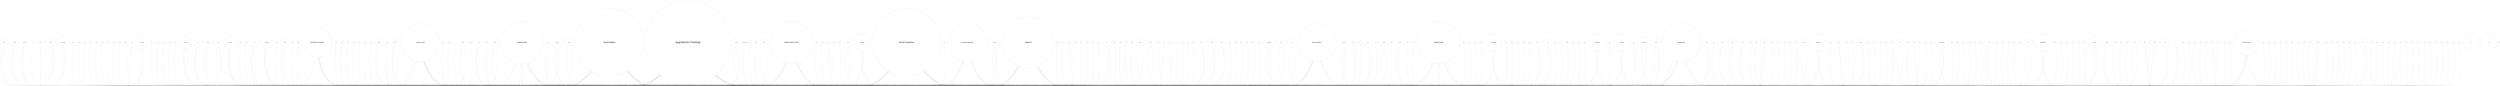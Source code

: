 digraph "Relation articles - requetes"{ graph [fontsize=80, nodesep=1.5, size="100,100"];
mirai botnet      [fixedsize=True,fontsize=12, height=15, width=15];
mirai malware      [fixedsize=True,fontsize=12, height=15, width=15];
IoT botnet      [fixedsize=True,fontsize=12, height=15, width=15];
IoT malware      [fixedsize=True,fontsize=12, height=15, width=15];
Aidra botnet      [fixedsize=True,fontsize=12, height=15, width=15];
Aidra malware      [fixedsize=True,fontsize=12, height=15, width=15];
amnesia botnet      [fixedsize=True,fontsize=12, height=15, width=15];
amnesia malware      [fixedsize=True,fontsize=12, height=15, width=15];
bashlite botnet      [fixedsize=True,fontsize=12, height=15, width=15];
bashlite malware      [fixedsize=True,fontsize=12, height=15, width=15];
carna botnet      [fixedsize=True,fontsize=12, height=15, width=15];
carna malware      [fixedsize=True,fontsize=12, height=15, width=15];
Darlloz botnet      [fixedsize=True,fontsize=12, height=15, width=15];
Darlloz malware      [fixedsize=True,fontsize=12, height=15, width=15];
elknot botnet      [fixedsize=True,fontsize=12, height=15, width=15];
elknot malware      [fixedsize=True,fontsize=12, height=15, width=15];
hajime botnet      [fixedsize=True,fontsize=12, height=15, width=15];
hajime malware      [fixedsize=True,fontsize=12, height=15, width=15];
hydra botnet      [fixedsize=True,fontsize=12, height=15, width=15];
hydra malware      [fixedsize=True,fontsize=12, height=15, width=15];
iotreaper botnet      [fixedsize=True,fontsize=12, height=15, width=15];
iotreaper malware      [fixedsize=True,fontsize=12, height=15, width=15];
luabot botnet      [fixedsize=True,fontsize=12, height=15, width=15];
luabot malware      [fixedsize=True,fontsize=12, height=15, width=15];
nyadrop botnet      [fixedsize=True,fontsize=12, height=15, width=15];
nyadrop malware      [fixedsize=True,fontsize=12, height=15, width=15];
persirai botnet      [fixedsize=True,fontsize=12, height=15, width=15];
persirai malware      [fixedsize=True,fontsize=12, height=15, width=15];
psyb0t botnet      [fixedsize=True,fontsize=12, height=15, width=15];
psyb0t malware      [fixedsize=True,fontsize=12, height=15, width=15];
qbot botnet      [fixedsize=True,fontsize=12, height=15, width=15];
qbot malware      [fixedsize=True,fontsize=12, height=15, width=15];
remaiten botnet      [fixedsize=True,fontsize=12, height=15, width=15];
remaiten malware      [fixedsize=True,fontsize=12, height=15, width=15];
satori botnet      [fixedsize=True,fontsize=12, height=15, width=15];
satori malware      [fixedsize=True,fontsize=12, height=15, width=15];
soho pharming botnet      [fixedsize=True,fontsize=12, height=15, width=15];
soho pharming malware      [fixedsize=True,fontsize=12, height=15, width=15];
spike botnet      [fixedsize=True,fontsize=12, height=15, width=15];
spike malware      [fixedsize=True,fontsize=12, height=15, width=15];
themoon botnet      [fixedsize=True,fontsize=12, height=15, width=15];
themoon malware      [fixedsize=True,fontsize=12, height=15, width=15];
tsunami botnet      [fixedsize=True,fontsize=12, height=15, width=15];
tsunami malware      [fixedsize=True,fontsize=12, height=15, width=15];
vpnfilter botnet      [fixedsize=True,fontsize=12, height=15, width=15];
vpnfilter malware      [fixedsize=True,fontsize=12, height=15, width=15];
wifatch botnet      [fixedsize=True,fontsize=12, height=15, width=15];
wifatch malware      [fixedsize=True,fontsize=12, height=15, width=15];
xorddos botnet      [fixedsize=True,fontsize=12, height=15, width=15];
xorddos malware      [fixedsize=True,fontsize=12, height=15, width=15];
kolias2017ddos      [fixedsize=True,fontsize=80, height=40, width=40];
antonakakis2017understanding      [fixedsize=True,fontsize=56, height=28, width=28];
jerkins2017motivating      [fixedsize=True,fontsize=24, height=12, width=12];
kambourakis2017mirai      [fixedsize=True,fontsize=80, height=40, width=40];
bertino2017botnets      [fixedsize=True,fontsize=24, height=12, width=12];
angrishi2017turning      [fixedsize=True,fontsize=160, height=80, width=80];
putman2018business      [fixedsize=True,fontsize=8, height=4, width=4];
prokofiev2018method      [fixedsize=True,fontsize=16, height=8, width=8];
sinanovic2017analysis      [fixedsize=True,fontsize=16, height=8, width=8];
de2018ddos      [fixedsize=True,fontsize=128, height=64, width=64];
su2018lightweight      [fixedsize=True,fontsize=24, height=12, width=12];
wang2017inside      [fixedsize=True,fontsize=72, height=36, width=36];
dulaunoy2017extended      [fixedsize=True,fontsize=8, height=4, width=4];
dessouky2017fat      [fixedsize=True,fontsize=8, height=4, width=4];
de2017analysis      [fixedsize=True,fontsize=128, height=64, width=64];
meidan2018n      [fixedsize=True,fontsize=16, height=8, width=8];
soltan2018blackiot      [fixedsize=True,fontsize=8, height=4, width=4];
pa2015iotpot      [fixedsize=True,fontsize=24, height=12, width=12];
gardner2017using      [fixedsize=True,fontsize=8, height=4, width=4];
zhang2014iot      [fixedsize=True,fontsize=16, height=8, width=8];
haddadpajouh2018deep      [fixedsize=True,fontsize=16, height=8, width=8];
pa2016iotpot      [fixedsize=True,fontsize=8, height=4, width=4];
jia2017contexlot      [fixedsize=True,fontsize=8, height=4, width=4];
ham2014linear      [fixedsize=True,fontsize=8, height=4, width=4];
vceleda2012flow      [fixedsize=True,fontsize=8, height=4, width=4];
sabanal2016thingbots      [fixedsize=True,fontsize=72, height=36, width=36];
bezerra2018one      [fixedsize=True,fontsize=32, height=16, width=16];
bezerra2019iotds      [fixedsize=True,fontsize=16, height=8, width=8];
vignau10      [fixedsize=True,fontsize=96, height=48, width=48];
buenodetecccao      [fixedsize=True,fontsize=8, height=4, width=4];
bezerra2018providing      [fixedsize=True,fontsize=16, height=8, width=8];
durumeric2014internet      [fixedsize=True,fontsize=8, height=4, width=4];
devicesinternet      [fixedsize=True,fontsize=8, height=4, width=4];
shobana2018iot      [fixedsize=True,fontsize=80, height=40, width=40];
dilauro2018wireless      [fixedsize=True,fontsize=8, height=4, width=4];
porwolikpokrovcila      [fixedsize=True,fontsize=16, height=8, width=8];
frank2017protecting      [fixedsize=True,fontsize=16, height=8, width=8];
frank2018protecting      [fixedsize=True,fontsize=16, height=8, width=8];
kedrowitsch2017first      [fixedsize=True,fontsize=8, height=4, width=4];
schiller2011botnets      [fixedsize=True,fontsize=16, height=8, width=8];
posadas2017after      [fixedsize=True,fontsize=8, height=4, width=4];
taurhoiotaalphanutauopioacutenulambdaoupsilon2018experimental      [fixedsize=True,fontsize=8, height=4, width=4];
kumar2019edima      [fixedsize=True,fontsize=72, height=36, width=36];
halfond2006preventing      [fixedsize=True,fontsize=8, height=4, width=4];
idika2007survey      [fixedsize=True,fontsize=16, height=8, width=8];
halfond2005amnesia      [fixedsize=True,fontsize=8, height=4, width=4];
witten2007malware      [fixedsize=True,fontsize=8, height=4, width=4];
fernando2013malware      [fixedsize=True,fontsize=8, height=4, width=4];
robiah2009new      [fixedsize=True,fontsize=8, height=4, width=4];
mncs2012malware      [fixedsize=True,fontsize=8, height=4, width=4];
marzano2018evolution      [fixedsize=True,fontsize=16, height=8, width=8];
bahcsi2018dimensionality      [fixedsize=True,fontsize=8, height=4, width=4];
marzano2018monitoramento      [fixedsize=True,fontsize=8, height=4, width=4];
dhayal2018botnet      [fixedsize=True,fontsize=8, height=4, width=4];
ceron2019improving      [fixedsize=True,fontsize=32, height=16, width=16];
wildani2019classifying      [fixedsize=True,fontsize=8, height=4, width=4];
van2017techniques      [fixedsize=True,fontsize=32, height=16, width=16];
isawa2018evaluating      [fixedsize=True,fontsize=16, height=8, width=8];
basu2019preempt      [fixedsize=True,fontsize=8, height=4, width=4];
wu2019iot      [fixedsize=True,fontsize=16, height=8, width=8];
le2013carna      [fixedsize=True,fontsize=24, height=12, width=12];
krenc2014internet      [fixedsize=True,fontsize=8, height=4, width=4];
bou2016big      [fixedsize=True,fontsize=16, height=8, width=8];
chang2014characterizing      [fixedsize=True,fontsize=8, height=4, width=4];
markowsky2015scanning      [fixedsize=True,fontsize=8, height=4, width=4];
pras2016ddos      [fixedsize=True,fontsize=8, height=4, width=4];
howard2016bots      [fixedsize=True,fontsize=8, height=4, width=4];
hashimoto2018darknet      [fixedsize=True,fontsize=8, height=4, width=4];
ozawa2019study      [fixedsize=True,fontsize=8, height=4, width=4];
bou2014behavioral      [fixedsize=True,fontsize=8, height=4, width=4];
bou2015time      [fixedsize=True,fontsize=8, height=4, width=4];
dev2016imminent      [fixedsize=True,fontsize=8, height=4, width=4];
graham2017botnet      [fixedsize=True,fontsize=16, height=8, width=8];
riegel2017analysis      [fixedsize=True,fontsize=16, height=8, width=8];
prado2018analise      [fixedsize=True,fontsize=8, height=4, width=4];
kennefick2017can      [fixedsize=True,fontsize=16, height=8, width=8];
dimotikalis2016memory      [fixedsize=True,fontsize=8, height=4, width=4];
sharmainternet      [fixedsize=True,fontsize=8, height=4, width=4];
costin2018iot      [fixedsize=True,fontsize=72, height=36, width=36];
bushart2018dns      [fixedsize=True,fontsize=16, height=8, width=8];
trautman2017industrial      [fixedsize=True,fontsize=16, height=8, width=8];
anceldebugging      [fixedsize=True,fontsize=16, height=8, width=8];
lopez2015aproximacio      [fixedsize=True,fontsize=16, height=8, width=8];
cozzi2018understanding      [fixedsize=True,fontsize=24, height=12, width=12];
burton2019characterizing      [fixedsize=True,fontsize=16, height=8, width=8];
cojocar2017jtr      [fixedsize=True,fontsize=8, height=4, width=4];
edwards2016hajime      [fixedsize=True,fontsize=16, height=8, width=8];
herwig2019measurement      [fixedsize=True,fontsize=16, height=8, width=8];
koroniotis2017towards      [fixedsize=True,fontsize=8, height=4, width=4];
joshi2017collaborative      [fixedsize=True,fontsize=8, height=4, width=4];
falco2019neuromesh      [fixedsize=True,fontsize=8, height=4, width=4];
slay2018towards      [fixedsize=True,fontsize=8, height=4, width=4];
fleck2018moving      [fixedsize=True,fontsize=8, height=4, width=4];
tobiyama2016malware      [fixedsize=True,fontsize=8, height=4, width=4];
lim2015malware      [fixedsize=True,fontsize=8, height=4, width=4];
tanaka2017modeling      [fixedsize=True,fontsize=8, height=4, width=4];
ogawa2017malware      [fixedsize=True,fontsize=8, height=4, width=4];
yamaguchi2018modeling      [fixedsize=True,fontsize=8, height=4, width=4];
tanaka2018consideration      [fixedsize=True,fontsize=8, height=4, width=4];
somayaji2009evaluating      [fixedsize=True,fontsize=8, height=4, width=4];
borgaonkar2010analysis      [fixedsize=True,fontsize=8, height=4, width=4];
vceleda2011revealing      [fixedsize=True,fontsize=24, height=12, width=12];
bijalwan2013survey      [fixedsize=True,fontsize=8, height=4, width=4];
thapliyal2013generic      [fixedsize=True,fontsize=8, height=4, width=4];
nassi2018piping      [fixedsize=True,fontsize=8, height=4, width=4];
tyagi2012detecting      [fixedsize=True,fontsize=8, height=4, width=4];
tyagibotnet      [fixedsize=True,fontsize=8, height=4, width=4];
vdurfina2013psybot      [fixedsize=True,fontsize=24, height=12, width=12];
celeda2012revealing      [fixedsize=True,fontsize=16, height=8, width=8];
carpent2018remote      [fixedsize=True,fontsize=8, height=4, width=4];
eldefrawy2017hydra      [fixedsize=True,fontsize=8, height=4, width=4];
jueneman2011securing      [fixedsize=True,fontsize=8, height=4, width=4];
amos2013applying      [fixedsize=True,fontsize=8, height=4, width=4];
dwan2004malapropisms      [fixedsize=True,fontsize=8, height=4, width=4];
moriuchi2018mirai      [fixedsize=True,fontsize=16, height=8, width=8];
vervier2018before      [fixedsize=True,fontsize=16, height=8, width=8];
nguyen2018diot      [fixedsize=True,fontsize=32, height=16, width=16];
vlajic2018iot      [fixedsize=True,fontsize=16, height=8, width=8];
torabi2018inferring      [fixedsize=True,fontsize=8, height=4, width=4];
radanliev2018economic      [fixedsize=True,fontsize=8, height=4, width=4];
kumar2019early      [fixedsize=True,fontsize=16, height=8, width=8];
radanliev2018analysing      [fixedsize=True,fontsize=8, height=4, width=4];
farooq2019modeling      [fixedsize=True,fontsize=8, height=4, width=4];
shaikh2018machine      [fixedsize=True,fontsize=8, height=4, width=4];
berte2018defining      [fixedsize=True,fontsize=8, height=4, width=4];
pedersen2018security      [fixedsize=True,fontsize=8, height=4, width=4];
tambe2019detection      [fixedsize=True,fontsize=16, height=8, width=8];
patel2019security      [fixedsize=True,fontsize=8, height=4, width=4];
costin2017lua      [fixedsize=True,fontsize=16, height=8, width=8];
strba2018internet      [fixedsize=True,fontsize=24, height=12, width=12];
bessiearly      [fixedsize=True,fontsize=16, height=8, width=8];
sapienza2017early      [fixedsize=True,fontsize=8, height=4, width=4];
ali2017internet      [fixedsize=True,fontsize=8, height=4, width=4];
bastos2018internet      [fixedsize=True,fontsize=16, height=8, width=8];
banerjee2018exploring      [fixedsize=True,fontsize=24, height=12, width=12];
whitter2018security      [fixedsize=True,fontsize=16, height=8, width=8];
antonioli2018taking      [fixedsize=True,fontsize=8, height=4, width=4];
martin2017fending      [fixedsize=True,fontsize=16, height=8, width=8];
dietz2018iot      [fixedsize=True,fontsize=16, height=8, width=8];
behniafar2018survey      [fixedsize=True,fontsize=8, height=4, width=4];
behniafarisecure      [fixedsize=True,fontsize=8, height=4, width=4];
acarali2019modelling      [fixedsize=True,fontsize=16, height=8, width=8];
koroniotis2019forensics      [fixedsize=True,fontsize=8, height=4, width=4];
ngako2018secure      [fixedsize=True,fontsize=8, height=4, width=4];
kim2018intelligent      [fixedsize=True,fontsize=8, height=4, width=4];
gery2018lutte      [fixedsize=True,fontsize=8, height=4, width=4];
husak2018assessing      [fixedsize=True,fontsize=8, height=4, width=4];
celeda2010embedded      [fixedsize=True,fontsize=32, height=16, width=16];
cui2010quantitative      [fixedsize=True,fontsize=8, height=4, width=4];
zegzhda2014efficiency      [fixedsize=True,fontsize=8, height=4, width=4];
palmer2012evolving      [fixedsize=True,fontsize=8, height=4, width=4];
malin2013malware      [fixedsize=True,fontsize=8, height=4, width=4];
durfina2015generic      [fixedsize=True,fontsize=8, height=4, width=4];
behera2019control      [fixedsize=True,fontsize=8, height=4, width=4];
bajtovs2018virtual      [fixedsize=True,fontsize=8, height=4, width=4];
nguyen2018iot      [fixedsize=True,fontsize=16, height=8, width=8];
scott2016rise      [fixedsize=True,fontsize=8, height=4, width=4];
rawat2018survey      [fixedsize=True,fontsize=8, height=4, width=4];
celik2015malware      [fixedsize=True,fontsize=8, height=4, width=4];
cobb2014malware      [fixedsize=True,fontsize=16, height=8, width=8];
jaramillo2018malware      [fixedsize=True,fontsize=8, height=4, width=4];
sophoslabs2019emotet      [fixedsize=True,fontsize=8, height=4, width=4];
xu2018tracing      [fixedsize=True,fontsize=32, height=16, width=16];
bontchevresults      [fixedsize=True,fontsize=8, height=4, width=4];
jaramillo2019malware      [fixedsize=True,fontsize=8, height=4, width=4];
jaramillo2018detecting      [fixedsize=True,fontsize=8, height=4, width=4];
kwon2015dropper      [fixedsize=True,fontsize=8, height=4, width=4];
kumar2018secure      [fixedsize=True,fontsize=8, height=4, width=4];
xu2018capability      [fixedsize=True,fontsize=8, height=4, width=4];
dibenedetto2010fingerprinting      [fixedsize=True,fontsize=8, height=4, width=4];
turc2018growing      [fixedsize=True,fontsize=8, height=4, width=4];
anton2019putting      [fixedsize=True,fontsize=8, height=4, width=4];
pour2019data      [fixedsize=True,fontsize=8, height=4, width=4];
prokofiev2019counteraction      [fixedsize=True,fontsize=24, height=12, width=12];
ojeda2019designing      [fixedsize=True,fontsize=8, height=4, width=4];
sharif2008impeding      [fixedsize=True,fontsize=8, height=4, width=4];
yamaguchi2020malware      [fixedsize=True,fontsize=8, height=4, width=4];
liu2018integrated      [fixedsize=True,fontsize=8, height=4, width=4];
chadd2018ddos      [fixedsize=True,fontsize=8, height=4, width=4];
sharif2010robust      [fixedsize=True,fontsize=8, height=4, width=4];
rodriguez2018analysis      [fixedsize=True,fontsize=8, height=4, width=4];
chamotra2016honeypot      [fixedsize=True,fontsize=48, height=24, width=24];
szewczyk2007adsl      [fixedsize=True,fontsize=16, height=8, width=8];
stiawan2012intrusion      [fixedsize=True,fontsize=16, height=8, width=8];
armin20150      [fixedsize=True,fontsize=16, height=8, width=8];
foti0      [fixedsize=True,fontsize=16, height=8, width=8];
neugschwandtner2016runtime      [fixedsize=True,fontsize=8, height=4, width=4];
sr2015analyse      [fixedsize=True,fontsize=8, height=4, width=4];
bryant2008challenge      [fixedsize=True,fontsize=16, height=8, width=8];
woods2015implementing      [fixedsize=True,fontsize=8, height=4, width=4];
sicato2019vpnfilter      [fixedsize=True,fontsize=24, height=12, width=12];
mcmillan2018ccna      [fixedsize=True,fontsize=8, height=4, width=4];
sanatinia2013wireless      [fixedsize=True,fontsize=8, height=4, width=4];
xie2008spamming      [fixedsize=True,fontsize=8, height=4, width=4];
li2009automating      [fixedsize=True,fontsize=8, height=4, width=4];
li2010towards      [fixedsize=True,fontsize=8, height=4, width=4];
li2008honeynet      [fixedsize=True,fontsize=8, height=4, width=4];
grizzard2007peer      [fixedsize=True,fontsize=8, height=4, width=4];
dittrich2008discovery      [fixedsize=True,fontsize=8, height=4, width=4];
strayer2008botnet      [fixedsize=True,fontsize=8, height=4, width=4];
weaver2015visualizing      [fixedsize=True,fontsize=8, height=4, width=4];
vasudevan2006spike      [fixedsize=True,fontsize=8, height=4, width=4];
kalafut2006study      [fixedsize=True,fontsize=8, height=4, width=4];
demertzis2014evolving      [fixedsize=True,fontsize=8, height=4, width=4];
lever2017lustrum      [fixedsize=True,fontsize=8, height=4, width=4];
quist2009visualizing      [fixedsize=True,fontsize=8, height=4, width=4];
demertzis2016bio      [fixedsize=True,fontsize=8, height=4, width=4];
egele2012survey      [fixedsize=True,fontsize=8, height=4, width=4];
vasudevan2006cobra      [fixedsize=True,fontsize=8, height=4, width=4];
newsome2019botnets      [fixedsize=True,fontsize=8, height=4, width=4];
twist2018cyber      [fixedsize=True,fontsize=16, height=8, width=8];
leaden2017api      [fixedsize=True,fontsize=8, height=4, width=4];
bird2013underlying      [fixedsize=True,fontsize=8, height=4, width=4];
ransomwaregovernment      [fixedsize=True,fontsize=8, height=4, width=4];
press2014abq      [fixedsize=True,fontsize=8, height=4, width=4];
raley2019inter      [fixedsize=True,fontsize=8, height=4, width=4];
hatalovasecurity      [fixedsize=True,fontsize=8, height=4, width=4];
albahar2019cyber      [fixedsize=True,fontsize=8, height=4, width=4];
farnelldigital      [fixedsize=True,fontsize=8, height=4, width=4];
adams2008pandora      [fixedsize=True,fontsize=8, height=4, width=4];
lodge2012dark      [fixedsize=True,fontsize=8, height=4, width=4];
turns2015cyber      [fixedsize=True,fontsize=8, height=4, width=4];
memon2014tsunami      [fixedsize=True,fontsize=8, height=4, width=4];
diaz2010security      [fixedsize=True,fontsize=16, height=8, width=8];
beckett2017http      [fixedsize=True,fontsize=8, height=4, width=4];
monnappa2015automating      [fixedsize=True,fontsize=8, height=4, width=4];
gregio2011visualization      [fixedsize=True,fontsize=8, height=4, width=4];
baammi2018malware      [fixedsize=True,fontsize=8, height=4, width=4];
lindemann2016avoiding      [fixedsize=True,fontsize=8, height=4, width=4];
bock2019autonomously      [fixedsize=True,fontsize=8, height=4, width=4];
raman2019our      [fixedsize=True,fontsize=16, height=8, width=8];
frahim2014cisco      [fixedsize=True,fontsize=8, height=4, width=4];
kim2018vpn      [fixedsize=True,fontsize=8, height=4, width=4];
simone20099      [fixedsize=True,fontsize=8, height=4, width=4];
ranum2004system      [fixedsize=True,fontsize=8, height=4, width=4];
mansfield2018nation      [fixedsize=True,fontsize=8, height=4, width=4];
caldwell2018plugging      [fixedsize=True,fontsize=8, height=4, width=4];
abarca2018analysis      [fixedsize=True,fontsize=8, height=4, width=4];
missiroli2019dark      [fixedsize=True,fontsize=8, height=4, width=4];
pinnocontrolchain      [fixedsize=True,fontsize=8, height=4, width=4];
willems2019thirty      [fixedsize=True,fontsize=8, height=4, width=4];
de2016antibiotic      [fixedsize=True,fontsize=16, height=8, width=8];
bilodeau2018dot      [fixedsize=True,fontsize=8, height=4, width=4];
pastrana2016arduworm      [fixedsize=True,fontsize=8, height=4, width=4];
kumari2019review      [fixedsize=True,fontsize=8, height=4, width=4];
seo2016study      [fixedsize=True,fontsize=16, height=8, width=8];
lohachab2018critical      [fixedsize=True,fontsize=8, height=4, width=4];
dowling2017using      [fixedsize=True,fontsize=8, height=4, width=4];
seo2018abnormal      [fixedsize=True,fontsize=8, height=4, width=4];
hallman2017ioddos      [fixedsize=True,fontsize=8, height=4, width=4];
damri2016automatic      [fixedsize=True,fontsize=16, height=8, width=8];
gupta2016survey      [fixedsize=True,fontsize=8, height=4, width=4];
vetter2015uncloaking      [fixedsize=True,fontsize=8, height=4, width=4];
studio2018free      [fixedsize=True,fontsize=8, height=4, width=4];
shrivastava2019attack      [fixedsize=True,fontsize=8, height=4, width=4];
danisevskis2016uncloaking      [fixedsize=True,fontsize=8, height=4, width=4];
vandestra2018list      [fixedsize=True,fontsize=8, height=4, width=4];
kolias2017ddos -> mirai botnet;
kolias2017ddos -> mirai malware;
kolias2017ddos -> IoT botnet;
kolias2017ddos -> IoT malware;
kolias2017ddos -> hajime botnet;
kolias2017ddos -> hajime malware;
kolias2017ddos -> luabot botnet;
kolias2017ddos -> luabot malware;
kolias2017ddos -> persirai botnet;
kolias2017ddos -> persirai malware;
antonakakis2017understanding -> mirai botnet;
antonakakis2017understanding -> mirai malware;
antonakakis2017understanding -> IoT botnet;
antonakakis2017understanding -> bashlite botnet;
antonakakis2017understanding -> carna botnet;
antonakakis2017understanding -> qbot botnet;
antonakakis2017understanding -> remaiten botnet;
jerkins2017motivating -> mirai botnet;
jerkins2017motivating -> IoT botnet;
jerkins2017motivating -> hydra botnet;
kambourakis2017mirai -> mirai botnet;
kambourakis2017mirai -> mirai malware;
kambourakis2017mirai -> IoT botnet;
kambourakis2017mirai -> IoT malware;
kambourakis2017mirai -> hajime botnet;
kambourakis2017mirai -> luabot botnet;
kambourakis2017mirai -> qbot botnet;
kambourakis2017mirai -> remaiten botnet;
kambourakis2017mirai -> tsunami botnet;
kambourakis2017mirai -> wifatch botnet;
bertino2017botnets -> mirai botnet;
bertino2017botnets -> IoT botnet;
bertino2017botnets -> Darlloz botnet;
angrishi2017turning -> mirai botnet;
angrishi2017turning -> IoT botnet;
angrishi2017turning -> IoT malware;
angrishi2017turning -> Aidra botnet;
angrishi2017turning -> Aidra malware;
angrishi2017turning -> bashlite botnet;
angrishi2017turning -> bashlite malware;
angrishi2017turning -> carna botnet;
angrishi2017turning -> carna malware;
angrishi2017turning -> Darlloz botnet;
angrishi2017turning -> hydra botnet;
angrishi2017turning -> psyb0t botnet;
angrishi2017turning -> qbot botnet;
angrishi2017turning -> remaiten botnet;
angrishi2017turning -> remaiten malware;
angrishi2017turning -> spike botnet;
angrishi2017turning -> themoon botnet;
angrishi2017turning -> tsunami botnet;
angrishi2017turning -> wifatch botnet;
angrishi2017turning -> wifatch malware;
putman2018business -> mirai botnet;
prokofiev2018method -> mirai botnet;
prokofiev2018method -> amnesia botnet;
sinanovic2017analysis -> mirai botnet;
sinanovic2017analysis -> mirai malware;
de2018ddos -> mirai botnet;
de2018ddos -> mirai malware;
de2018ddos -> Aidra malware;
de2018ddos -> bashlite malware;
de2018ddos -> elknot botnet;
de2018ddos -> elknot malware;
de2018ddos -> hydra malware;
de2018ddos -> luabot botnet;
de2018ddos -> luabot malware;
de2018ddos -> psyb0t malware;
de2018ddos -> remaiten botnet;
de2018ddos -> remaiten malware;
de2018ddos -> tsunami malware;
de2018ddos -> wifatch malware;
de2018ddos -> xorddos botnet;
de2018ddos -> xorddos malware;
su2018lightweight -> mirai malware;
su2018lightweight -> IoT malware;
su2018lightweight -> tsunami malware;
wang2017inside -> mirai malware;
wang2017inside -> IoT malware;
wang2017inside -> Aidra malware;
wang2017inside -> bashlite malware;
wang2017inside -> Darlloz botnet;
wang2017inside -> Darlloz malware;
wang2017inside -> qbot malware;
wang2017inside -> remaiten botnet;
wang2017inside -> remaiten malware;
dulaunoy2017extended -> mirai malware;
dessouky2017fat -> mirai malware;
de2017analysis -> mirai malware;
de2017analysis -> Aidra malware;
de2017analysis -> bashlite malware;
de2017analysis -> elknot botnet;
de2017analysis -> elknot malware;
de2017analysis -> hydra malware;
de2017analysis -> luabot botnet;
de2017analysis -> luabot malware;
de2017analysis -> psyb0t botnet;
de2017analysis -> psyb0t malware;
de2017analysis -> remaiten botnet;
de2017analysis -> remaiten malware;
de2017analysis -> spike malware;
de2017analysis -> tsunami malware;
de2017analysis -> xorddos botnet;
de2017analysis -> xorddos malware;
meidan2018n -> IoT botnet;
meidan2018n -> bashlite botnet;
soltan2018blackiot -> IoT botnet;
pa2015iotpot -> IoT botnet;
pa2015iotpot -> carna botnet;
pa2015iotpot -> carna malware;
gardner2017using -> IoT botnet;
zhang2014iot -> IoT malware;
zhang2014iot -> Darlloz malware;
haddadpajouh2018deep -> IoT malware;
haddadpajouh2018deep -> hajime malware;
pa2016iotpot -> IoT malware;
jia2017contexlot -> IoT malware;
ham2014linear -> IoT malware;
vceleda2012flow -> Aidra botnet;
sabanal2016thingbots -> Aidra botnet;
sabanal2016thingbots -> Aidra malware;
sabanal2016thingbots -> carna malware;
sabanal2016thingbots -> Darlloz botnet;
sabanal2016thingbots -> Darlloz malware;
sabanal2016thingbots -> themoon botnet;
sabanal2016thingbots -> themoon malware;
sabanal2016thingbots -> wifatch botnet;
sabanal2016thingbots -> wifatch malware;
bezerra2018one -> Aidra botnet;
bezerra2018one -> bashlite botnet;
bezerra2018one -> hajime botnet;
bezerra2018one -> tsunami botnet;
bezerra2019iotds -> Aidra botnet;
bezerra2019iotds -> tsunami botnet;
vignau10 -> Aidra botnet;
vignau10 -> Aidra malware;
vignau10 -> amnesia botnet;
vignau10 -> amnesia malware;
vignau10 -> carna malware;
vignau10 -> Darlloz malware;
vignau10 -> psyb0t malware;
vignau10 -> remaiten malware;
vignau10 -> vpnfilter botnet;
vignau10 -> vpnfilter malware;
vignau10 -> wifatch botnet;
vignau10 -> wifatch malware;
buenodetecccao -> Aidra botnet;
bezerra2018providing -> Aidra botnet;
bezerra2018providing -> Aidra malware;
durumeric2014internet -> Aidra botnet;
devicesinternet -> Aidra botnet;
shobana2018iot -> Aidra malware;
shobana2018iot -> amnesia botnet;
shobana2018iot -> amnesia malware;
shobana2018iot -> bashlite malware;
shobana2018iot -> Darlloz botnet;
shobana2018iot -> Darlloz malware;
shobana2018iot -> remaiten botnet;
shobana2018iot -> remaiten malware;
shobana2018iot -> wifatch botnet;
shobana2018iot -> wifatch malware;
dilauro2018wireless -> Aidra malware;
porwolikpokrovcila -> Aidra malware;
porwolikpokrovcila -> Darlloz malware;
frank2017protecting -> amnesia botnet;
frank2017protecting -> tsunami botnet;
frank2018protecting -> amnesia botnet;
frank2018protecting -> tsunami botnet;
kedrowitsch2017first -> amnesia botnet;
schiller2011botnets -> amnesia botnet;
schiller2011botnets -> hydra botnet;
posadas2017after -> amnesia botnet;
taurhoiotaalphanutauopioacutenulambdaoupsilon2018experimental -> amnesia botnet;
kumar2019edima -> amnesia botnet;
kumar2019edima -> amnesia malware;
kumar2019edima -> Darlloz malware;
kumar2019edima -> iotreaper malware;
kumar2019edima -> remaiten malware;
kumar2019edima -> satori botnet;
kumar2019edima -> satori malware;
kumar2019edima -> wifatch botnet;
kumar2019edima -> wifatch malware;
halfond2006preventing -> amnesia malware;
idika2007survey -> amnesia malware;
idika2007survey -> spike malware;
halfond2005amnesia -> amnesia malware;
witten2007malware -> amnesia malware;
fernando2013malware -> amnesia malware;
robiah2009new -> amnesia malware;
mncs2012malware -> amnesia malware;
marzano2018evolution -> bashlite botnet;
marzano2018evolution -> bashlite malware;
bahcsi2018dimensionality -> bashlite botnet;
marzano2018monitoramento -> bashlite botnet;
dhayal2018botnet -> bashlite botnet;
ceron2019improving -> bashlite botnet;
ceron2019improving -> luabot botnet;
ceron2019improving -> qbot botnet;
ceron2019improving -> satori botnet;
wildani2019classifying -> bashlite botnet;
van2017techniques -> bashlite malware;
van2017techniques -> luabot botnet;
van2017techniques -> nyadrop botnet;
van2017techniques -> nyadrop malware;
isawa2018evaluating -> bashlite malware;
isawa2018evaluating -> satori malware;
basu2019preempt -> bashlite malware;
wu2019iot -> bashlite malware;
wu2019iot -> satori malware;
le2013carna -> carna botnet;
le2013carna -> carna malware;
le2013carna -> psyb0t botnet;
krenc2014internet -> carna botnet;
bou2016big -> carna botnet;
bou2016big -> carna malware;
chang2014characterizing -> carna botnet;
markowsky2015scanning -> carna botnet;
pras2016ddos -> carna botnet;
howard2016bots -> carna botnet;
hashimoto2018darknet -> carna malware;
ozawa2019study -> carna malware;
bou2014behavioral -> carna malware;
bou2015time -> carna malware;
dev2016imminent -> Darlloz botnet;
graham2017botnet -> Darlloz botnet;
graham2017botnet -> remaiten botnet;
riegel2017analysis -> Darlloz botnet;
riegel2017analysis -> qbot botnet;
prado2018analise -> Darlloz botnet;
kennefick2017can -> Darlloz botnet;
kennefick2017can -> qbot botnet;
dimotikalis2016memory -> Darlloz malware;
sharmainternet -> Darlloz malware;
costin2018iot -> Darlloz malware;
costin2018iot -> nyadrop botnet;
costin2018iot -> nyadrop malware;
costin2018iot -> persirai malware;
costin2018iot -> psyb0t botnet;
costin2018iot -> psyb0t malware;
costin2018iot -> themoon botnet;
costin2018iot -> themoon malware;
costin2018iot -> wifatch malware;
bushart2018dns -> elknot botnet;
bushart2018dns -> elknot malware;
trautman2017industrial -> elknot botnet;
trautman2017industrial -> elknot malware;
anceldebugging -> elknot botnet;
anceldebugging -> elknot malware;
lopez2015aproximacio -> elknot botnet;
lopez2015aproximacio -> elknot malware;
cozzi2018understanding -> elknot botnet;
cozzi2018understanding -> elknot malware;
cozzi2018understanding -> tsunami malware;
burton2019characterizing -> elknot botnet;
burton2019characterizing -> elknot malware;
cojocar2017jtr -> elknot malware;
edwards2016hajime -> hajime botnet;
edwards2016hajime -> hajime malware;
herwig2019measurement -> hajime botnet;
herwig2019measurement -> wifatch botnet;
koroniotis2017towards -> hajime botnet;
joshi2017collaborative -> hajime botnet;
falco2019neuromesh -> hajime botnet;
slay2018towards -> hajime botnet;
fleck2018moving -> hajime botnet;
tobiyama2016malware -> hajime malware;
lim2015malware -> hajime malware;
tanaka2017modeling -> hajime malware;
ogawa2017malware -> hajime malware;
yamaguchi2018modeling -> hajime malware;
tanaka2018consideration -> hajime malware;
somayaji2009evaluating -> hajime malware;
borgaonkar2010analysis -> hydra botnet;
vceleda2011revealing -> hydra botnet;
vceleda2011revealing -> hydra malware;
vceleda2011revealing -> psyb0t botnet;
bijalwan2013survey -> hydra botnet;
thapliyal2013generic -> hydra botnet;
nassi2018piping -> hydra botnet;
tyagi2012detecting -> hydra botnet;
tyagibotnet -> hydra botnet;
vdurfina2013psybot -> hydra malware;
vdurfina2013psybot -> psyb0t botnet;
vdurfina2013psybot -> psyb0t malware;
celeda2012revealing -> hydra malware;
celeda2012revealing -> psyb0t malware;
carpent2018remote -> hydra malware;
eldefrawy2017hydra -> hydra malware;
jueneman2011securing -> hydra malware;
amos2013applying -> hydra malware;
dwan2004malapropisms -> hydra malware;
moriuchi2018mirai -> iotreaper botnet;
moriuchi2018mirai -> iotreaper malware;
vervier2018before -> iotreaper botnet;
vervier2018before -> iotreaper malware;
nguyen2018diot -> iotreaper botnet;
nguyen2018diot -> iotreaper malware;
nguyen2018diot -> persirai botnet;
nguyen2018diot -> persirai malware;
vlajic2018iot -> iotreaper botnet;
vlajic2018iot -> iotreaper malware;
torabi2018inferring -> iotreaper botnet;
radanliev2018economic -> iotreaper botnet;
kumar2019early -> iotreaper botnet;
kumar2019early -> iotreaper malware;
radanliev2018analysing -> iotreaper botnet;
farooq2019modeling -> iotreaper botnet;
shaikh2018machine -> iotreaper botnet;
berte2018defining -> iotreaper malware;
pedersen2018security -> iotreaper malware;
tambe2019detection -> iotreaper malware;
tambe2019detection -> persirai malware;
patel2019security -> iotreaper malware;
costin2017lua -> luabot botnet;
costin2017lua -> luabot malware;
strba2018internet -> luabot botnet;
strba2018internet -> remaiten botnet;
strba2018internet -> remaiten malware;
bessiearly -> luabot botnet;
bessiearly -> luabot malware;
sapienza2017early -> luabot botnet;
ali2017internet -> luabot malware;
bastos2018internet -> luabot malware;
bastos2018internet -> persirai malware;
banerjee2018exploring -> luabot malware;
banerjee2018exploring -> nyadrop botnet;
banerjee2018exploring -> nyadrop malware;
whitter2018security -> nyadrop botnet;
whitter2018security -> nyadrop malware;
antonioli2018taking -> persirai botnet;
martin2017fending -> persirai botnet;
martin2017fending -> persirai malware;
dietz2018iot -> persirai botnet;
dietz2018iot -> satori botnet;
behniafar2018survey -> persirai botnet;
behniafarisecure -> persirai botnet;
acarali2019modelling -> persirai botnet;
acarali2019modelling -> persirai malware;
koroniotis2019forensics -> persirai botnet;
ngako2018secure -> persirai botnet;
kim2018intelligent -> persirai malware;
gery2018lutte -> persirai malware;
husak2018assessing -> persirai malware;
celeda2010embedded -> psyb0t botnet;
celeda2010embedded -> psyb0t malware;
celeda2010embedded -> soho pharming botnet;
celeda2010embedded -> soho pharming malware;
cui2010quantitative -> psyb0t botnet;
zegzhda2014efficiency -> psyb0t botnet;
palmer2012evolving -> psyb0t botnet;
malin2013malware -> psyb0t malware;
durfina2015generic -> psyb0t malware;
behera2019control -> psyb0t malware;
bajtovs2018virtual -> qbot botnet;
nguyen2018iot -> qbot botnet;
nguyen2018iot -> tsunami botnet;
scott2016rise -> qbot botnet;
rawat2018survey -> qbot botnet;
celik2015malware -> qbot malware;
cobb2014malware -> qbot malware;
cobb2014malware -> tsunami malware;
jaramillo2018malware -> qbot malware;
sophoslabs2019emotet -> qbot malware;
xu2018tracing -> qbot malware;
xu2018tracing -> remaiten malware;
xu2018tracing -> satori botnet;
xu2018tracing -> satori malware;
bontchevresults -> qbot malware;
jaramillo2019malware -> qbot malware;
jaramillo2018detecting -> qbot malware;
kwon2015dropper -> qbot malware;
kumar2018secure -> remaiten botnet;
xu2018capability -> remaiten malware;
dibenedetto2010fingerprinting -> satori botnet;
turc2018growing -> satori botnet;
anton2019putting -> satori botnet;
pour2019data -> satori botnet;
prokofiev2019counteraction -> satori botnet;
prokofiev2019counteraction -> vpnfilter botnet;
prokofiev2019counteraction -> wifatch botnet;
ojeda2019designing -> satori botnet;
sharif2008impeding -> satori malware;
yamaguchi2020malware -> satori malware;
liu2018integrated -> satori malware;
chadd2018ddos -> satori malware;
sharif2010robust -> satori malware;
rodriguez2018analysis -> satori malware;
chamotra2016honeypot -> soho pharming botnet;
chamotra2016honeypot -> soho pharming malware;
chamotra2016honeypot -> themoon botnet;
chamotra2016honeypot -> themoon malware;
chamotra2016honeypot -> xorddos botnet;
chamotra2016honeypot -> xorddos malware;
szewczyk2007adsl -> soho pharming botnet;
szewczyk2007adsl -> soho pharming malware;
stiawan2012intrusion -> soho pharming botnet;
stiawan2012intrusion -> soho pharming malware;
armin20150 -> soho pharming botnet;
armin20150 -> soho pharming malware;
foti0 -> soho pharming botnet;
foti0 -> soho pharming malware;
neugschwandtner2016runtime -> soho pharming botnet;
sr2015analyse -> soho pharming botnet;
bryant2008challenge -> soho pharming botnet;
bryant2008challenge -> soho pharming malware;
woods2015implementing -> soho pharming botnet;
sicato2019vpnfilter -> soho pharming malware;
sicato2019vpnfilter -> vpnfilter botnet;
sicato2019vpnfilter -> vpnfilter malware;
mcmillan2018ccna -> soho pharming malware;
sanatinia2013wireless -> soho pharming malware;
xie2008spamming -> spike botnet;
li2009automating -> spike botnet;
li2010towards -> spike botnet;
li2008honeynet -> spike botnet;
grizzard2007peer -> spike botnet;
dittrich2008discovery -> spike botnet;
strayer2008botnet -> spike botnet;
weaver2015visualizing -> spike botnet;
vasudevan2006spike -> spike malware;
kalafut2006study -> spike malware;
demertzis2014evolving -> spike malware;
lever2017lustrum -> spike malware;
quist2009visualizing -> spike malware;
demertzis2016bio -> spike malware;
egele2012survey -> spike malware;
vasudevan2006cobra -> spike malware;
newsome2019botnets -> themoon botnet;
twist2018cyber -> themoon botnet;
twist2018cyber -> vpnfilter malware;
leaden2017api -> themoon botnet;
bird2013underlying -> themoon botnet;
ransomwaregovernment -> themoon botnet;
press2014abq -> themoon botnet;
raley2019inter -> themoon malware;
hatalovasecurity -> themoon malware;
albahar2019cyber -> themoon malware;
farnelldigital -> themoon malware;
adams2008pandora -> themoon malware;
lodge2012dark -> themoon malware;
turns2015cyber -> themoon malware;
memon2014tsunami -> tsunami botnet;
diaz2010security -> tsunami botnet;
diaz2010security -> tsunami malware;
beckett2017http -> tsunami botnet;
monnappa2015automating -> tsunami malware;
gregio2011visualization -> tsunami malware;
baammi2018malware -> tsunami malware;
lindemann2016avoiding -> tsunami malware;
bock2019autonomously -> vpnfilter botnet;
raman2019our -> vpnfilter botnet;
raman2019our -> vpnfilter malware;
frahim2014cisco -> vpnfilter botnet;
kim2018vpn -> vpnfilter botnet;
simone20099 -> vpnfilter botnet;
ranum2004system -> vpnfilter botnet;
mansfield2018nation -> vpnfilter malware;
caldwell2018plugging -> vpnfilter malware;
abarca2018analysis -> vpnfilter malware;
missiroli2019dark -> vpnfilter malware;
pinnocontrolchain -> vpnfilter malware;
willems2019thirty -> vpnfilter malware;
de2016antibiotic -> wifatch botnet;
de2016antibiotic -> wifatch malware;
bilodeau2018dot -> wifatch botnet;
pastrana2016arduworm -> wifatch malware;
kumari2019review -> wifatch malware;
seo2016study -> xorddos botnet;
seo2016study -> xorddos malware;
lohachab2018critical -> xorddos botnet;
dowling2017using -> xorddos botnet;
seo2018abnormal -> xorddos botnet;
hallman2017ioddos -> xorddos botnet;
damri2016automatic -> xorddos botnet;
damri2016automatic -> xorddos malware;
gupta2016survey -> xorddos botnet;
vetter2015uncloaking -> xorddos malware;
studio2018free -> xorddos malware;
shrivastava2019attack -> xorddos malware;
danisevskis2016uncloaking -> xorddos malware;
vandestra2018list -> xorddos malware;
}